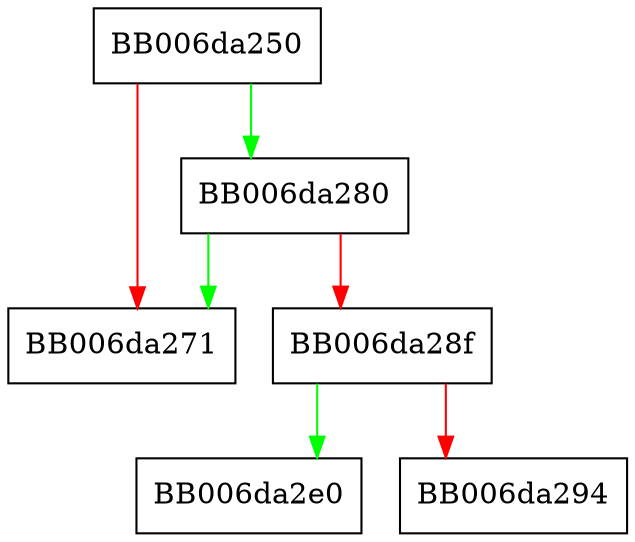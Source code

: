 digraph cmac_init {
  node [shape="box"];
  graph [splines=ortho];
  BB006da250 -> BB006da280 [color="green"];
  BB006da250 -> BB006da271 [color="red"];
  BB006da280 -> BB006da271 [color="green"];
  BB006da280 -> BB006da28f [color="red"];
  BB006da28f -> BB006da2e0 [color="green"];
  BB006da28f -> BB006da294 [color="red"];
}